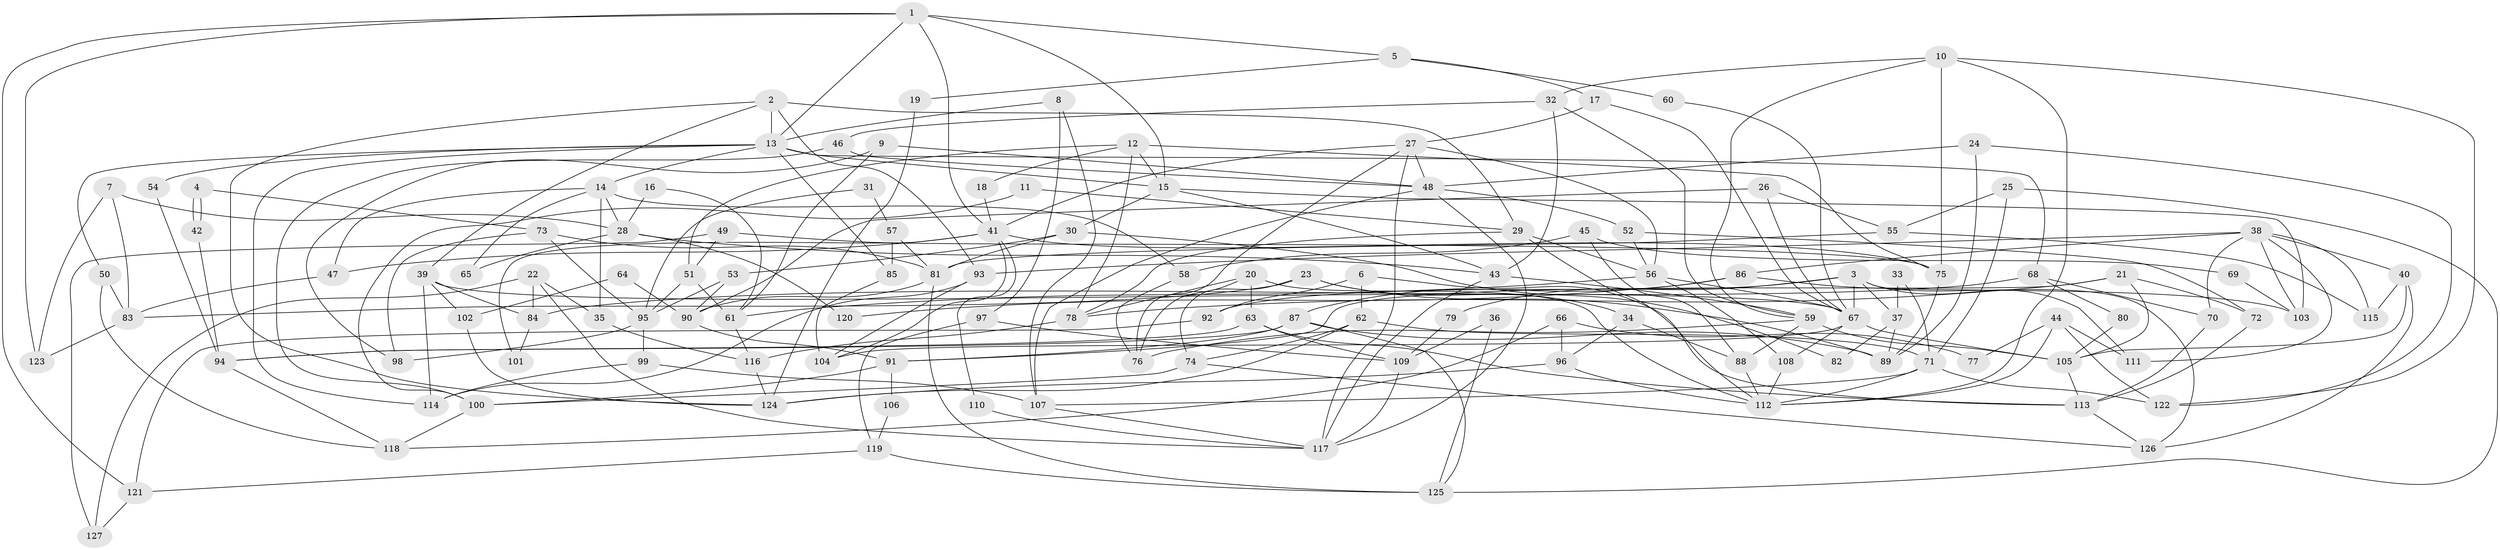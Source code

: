 // Generated by graph-tools (version 1.1) at 2025/14/03/09/25 04:14:55]
// undirected, 127 vertices, 254 edges
graph export_dot {
graph [start="1"]
  node [color=gray90,style=filled];
  1;
  2;
  3;
  4;
  5;
  6;
  7;
  8;
  9;
  10;
  11;
  12;
  13;
  14;
  15;
  16;
  17;
  18;
  19;
  20;
  21;
  22;
  23;
  24;
  25;
  26;
  27;
  28;
  29;
  30;
  31;
  32;
  33;
  34;
  35;
  36;
  37;
  38;
  39;
  40;
  41;
  42;
  43;
  44;
  45;
  46;
  47;
  48;
  49;
  50;
  51;
  52;
  53;
  54;
  55;
  56;
  57;
  58;
  59;
  60;
  61;
  62;
  63;
  64;
  65;
  66;
  67;
  68;
  69;
  70;
  71;
  72;
  73;
  74;
  75;
  76;
  77;
  78;
  79;
  80;
  81;
  82;
  83;
  84;
  85;
  86;
  87;
  88;
  89;
  90;
  91;
  92;
  93;
  94;
  95;
  96;
  97;
  98;
  99;
  100;
  101;
  102;
  103;
  104;
  105;
  106;
  107;
  108;
  109;
  110;
  111;
  112;
  113;
  114;
  115;
  116;
  117;
  118;
  119;
  120;
  121;
  122;
  123;
  124;
  125;
  126;
  127;
  1 -- 41;
  1 -- 13;
  1 -- 5;
  1 -- 15;
  1 -- 121;
  1 -- 123;
  2 -- 29;
  2 -- 13;
  2 -- 39;
  2 -- 93;
  2 -- 124;
  3 -- 111;
  3 -- 67;
  3 -- 37;
  3 -- 79;
  3 -- 92;
  3 -- 126;
  4 -- 73;
  4 -- 42;
  4 -- 42;
  5 -- 17;
  5 -- 19;
  5 -- 60;
  6 -- 92;
  6 -- 113;
  6 -- 62;
  7 -- 83;
  7 -- 28;
  7 -- 123;
  8 -- 107;
  8 -- 13;
  8 -- 97;
  9 -- 48;
  9 -- 61;
  9 -- 98;
  10 -- 75;
  10 -- 112;
  10 -- 32;
  10 -- 59;
  10 -- 122;
  11 -- 29;
  11 -- 100;
  12 -- 51;
  12 -- 15;
  12 -- 18;
  12 -- 75;
  12 -- 78;
  13 -- 68;
  13 -- 14;
  13 -- 15;
  13 -- 50;
  13 -- 54;
  13 -- 85;
  13 -- 114;
  14 -- 35;
  14 -- 47;
  14 -- 28;
  14 -- 58;
  14 -- 65;
  15 -- 30;
  15 -- 43;
  15 -- 103;
  16 -- 28;
  16 -- 61;
  17 -- 67;
  17 -- 27;
  18 -- 41;
  19 -- 124;
  20 -- 78;
  20 -- 76;
  20 -- 63;
  20 -- 112;
  21 -- 72;
  21 -- 78;
  21 -- 91;
  21 -- 105;
  22 -- 117;
  22 -- 127;
  22 -- 35;
  22 -- 84;
  23 -- 74;
  23 -- 34;
  23 -- 83;
  23 -- 89;
  24 -- 89;
  24 -- 122;
  24 -- 48;
  25 -- 125;
  25 -- 71;
  25 -- 55;
  26 -- 90;
  26 -- 67;
  26 -- 55;
  27 -- 48;
  27 -- 56;
  27 -- 41;
  27 -- 76;
  27 -- 117;
  28 -- 43;
  28 -- 65;
  28 -- 120;
  29 -- 112;
  29 -- 56;
  29 -- 78;
  30 -- 81;
  30 -- 53;
  30 -- 82;
  31 -- 95;
  31 -- 57;
  32 -- 59;
  32 -- 43;
  32 -- 46;
  33 -- 71;
  33 -- 37;
  34 -- 96;
  34 -- 88;
  35 -- 116;
  36 -- 125;
  36 -- 109;
  37 -- 89;
  37 -- 82;
  38 -- 115;
  38 -- 103;
  38 -- 40;
  38 -- 70;
  38 -- 86;
  38 -- 93;
  38 -- 111;
  39 -- 114;
  39 -- 67;
  39 -- 84;
  39 -- 102;
  40 -- 105;
  40 -- 115;
  40 -- 126;
  41 -- 104;
  41 -- 47;
  41 -- 75;
  41 -- 101;
  41 -- 110;
  42 -- 94;
  43 -- 59;
  43 -- 117;
  44 -- 122;
  44 -- 112;
  44 -- 77;
  44 -- 111;
  45 -- 88;
  45 -- 58;
  45 -- 69;
  46 -- 48;
  46 -- 100;
  47 -- 83;
  48 -- 117;
  48 -- 52;
  48 -- 107;
  49 -- 51;
  49 -- 75;
  49 -- 127;
  50 -- 83;
  50 -- 118;
  51 -- 95;
  51 -- 61;
  52 -- 56;
  52 -- 72;
  53 -- 95;
  53 -- 90;
  54 -- 94;
  55 -- 81;
  55 -- 115;
  56 -- 108;
  56 -- 67;
  56 -- 61;
  57 -- 81;
  57 -- 85;
  58 -- 76;
  59 -- 76;
  59 -- 88;
  59 -- 105;
  60 -- 67;
  61 -- 116;
  62 -- 74;
  62 -- 71;
  62 -- 124;
  63 -- 113;
  63 -- 94;
  63 -- 109;
  64 -- 90;
  64 -- 102;
  66 -- 118;
  66 -- 96;
  66 -- 77;
  67 -- 105;
  67 -- 104;
  67 -- 108;
  68 -- 70;
  68 -- 84;
  68 -- 80;
  69 -- 103;
  70 -- 113;
  71 -- 107;
  71 -- 112;
  71 -- 122;
  72 -- 113;
  73 -- 81;
  73 -- 95;
  73 -- 98;
  74 -- 126;
  74 -- 100;
  75 -- 89;
  78 -- 116;
  79 -- 109;
  80 -- 105;
  81 -- 90;
  81 -- 125;
  83 -- 123;
  84 -- 101;
  85 -- 104;
  86 -- 87;
  86 -- 103;
  86 -- 120;
  87 -- 94;
  87 -- 89;
  87 -- 91;
  87 -- 125;
  88 -- 112;
  90 -- 91;
  91 -- 100;
  91 -- 106;
  92 -- 121;
  93 -- 104;
  93 -- 114;
  94 -- 118;
  95 -- 99;
  95 -- 98;
  96 -- 112;
  96 -- 124;
  97 -- 109;
  97 -- 119;
  99 -- 114;
  99 -- 107;
  100 -- 118;
  102 -- 124;
  105 -- 113;
  106 -- 119;
  107 -- 117;
  108 -- 112;
  109 -- 117;
  110 -- 117;
  113 -- 126;
  116 -- 124;
  119 -- 125;
  119 -- 121;
  121 -- 127;
}
